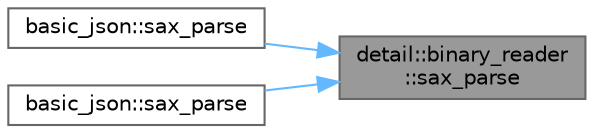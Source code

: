 digraph "detail::binary_reader::sax_parse"
{
 // LATEX_PDF_SIZE
  bgcolor="transparent";
  edge [fontname=Helvetica,fontsize=10,labelfontname=Helvetica,labelfontsize=10];
  node [fontname=Helvetica,fontsize=10,shape=box,height=0.2,width=0.4];
  rankdir="RL";
  Node1 [id="Node000001",label="detail::binary_reader\l::sax_parse",height=0.2,width=0.4,color="gray40", fillcolor="grey60", style="filled", fontcolor="black",tooltip=" "];
  Node1 -> Node2 [id="edge1_Node000001_Node000002",dir="back",color="steelblue1",style="solid",tooltip=" "];
  Node2 [id="Node000002",label="basic_json::sax_parse",height=0.2,width=0.4,color="grey40", fillcolor="white", style="filled",URL="$classbasic__json.html#ad018e709338c810c56eaad606186a77e",tooltip="generate SAX events"];
  Node1 -> Node3 [id="edge2_Node000001_Node000003",dir="back",color="steelblue1",style="solid",tooltip=" "];
  Node3 [id="Node000003",label="basic_json::sax_parse",height=0.2,width=0.4,color="grey40", fillcolor="white", style="filled",URL="$classbasic__json.html#a94cbf1844fef86e9301282ad8ca0f822",tooltip="generate SAX events"];
}
